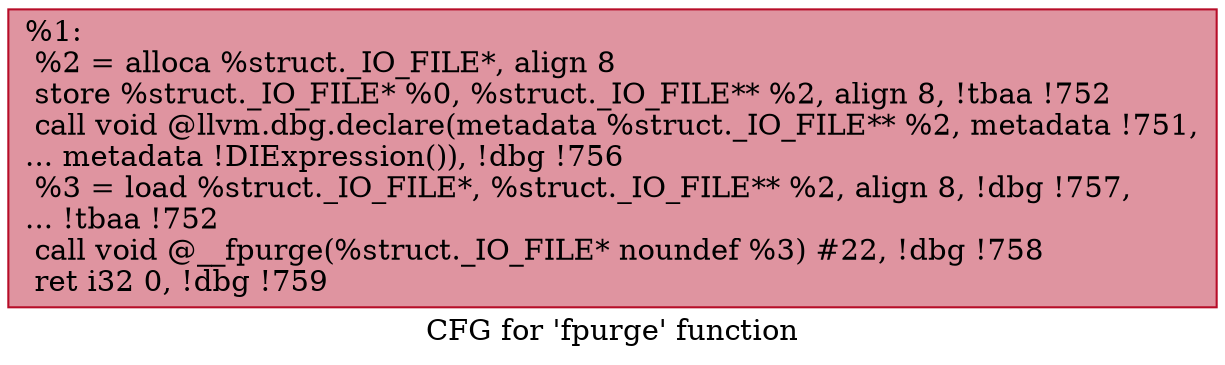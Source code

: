 digraph "CFG for 'fpurge' function" {
	label="CFG for 'fpurge' function";

	Node0x18ccbe0 [shape=record,color="#b70d28ff", style=filled, fillcolor="#b70d2870",label="{%1:\l  %2 = alloca %struct._IO_FILE*, align 8\l  store %struct._IO_FILE* %0, %struct._IO_FILE** %2, align 8, !tbaa !752\l  call void @llvm.dbg.declare(metadata %struct._IO_FILE** %2, metadata !751,\l... metadata !DIExpression()), !dbg !756\l  %3 = load %struct._IO_FILE*, %struct._IO_FILE** %2, align 8, !dbg !757,\l... !tbaa !752\l  call void @__fpurge(%struct._IO_FILE* noundef %3) #22, !dbg !758\l  ret i32 0, !dbg !759\l}"];
}

